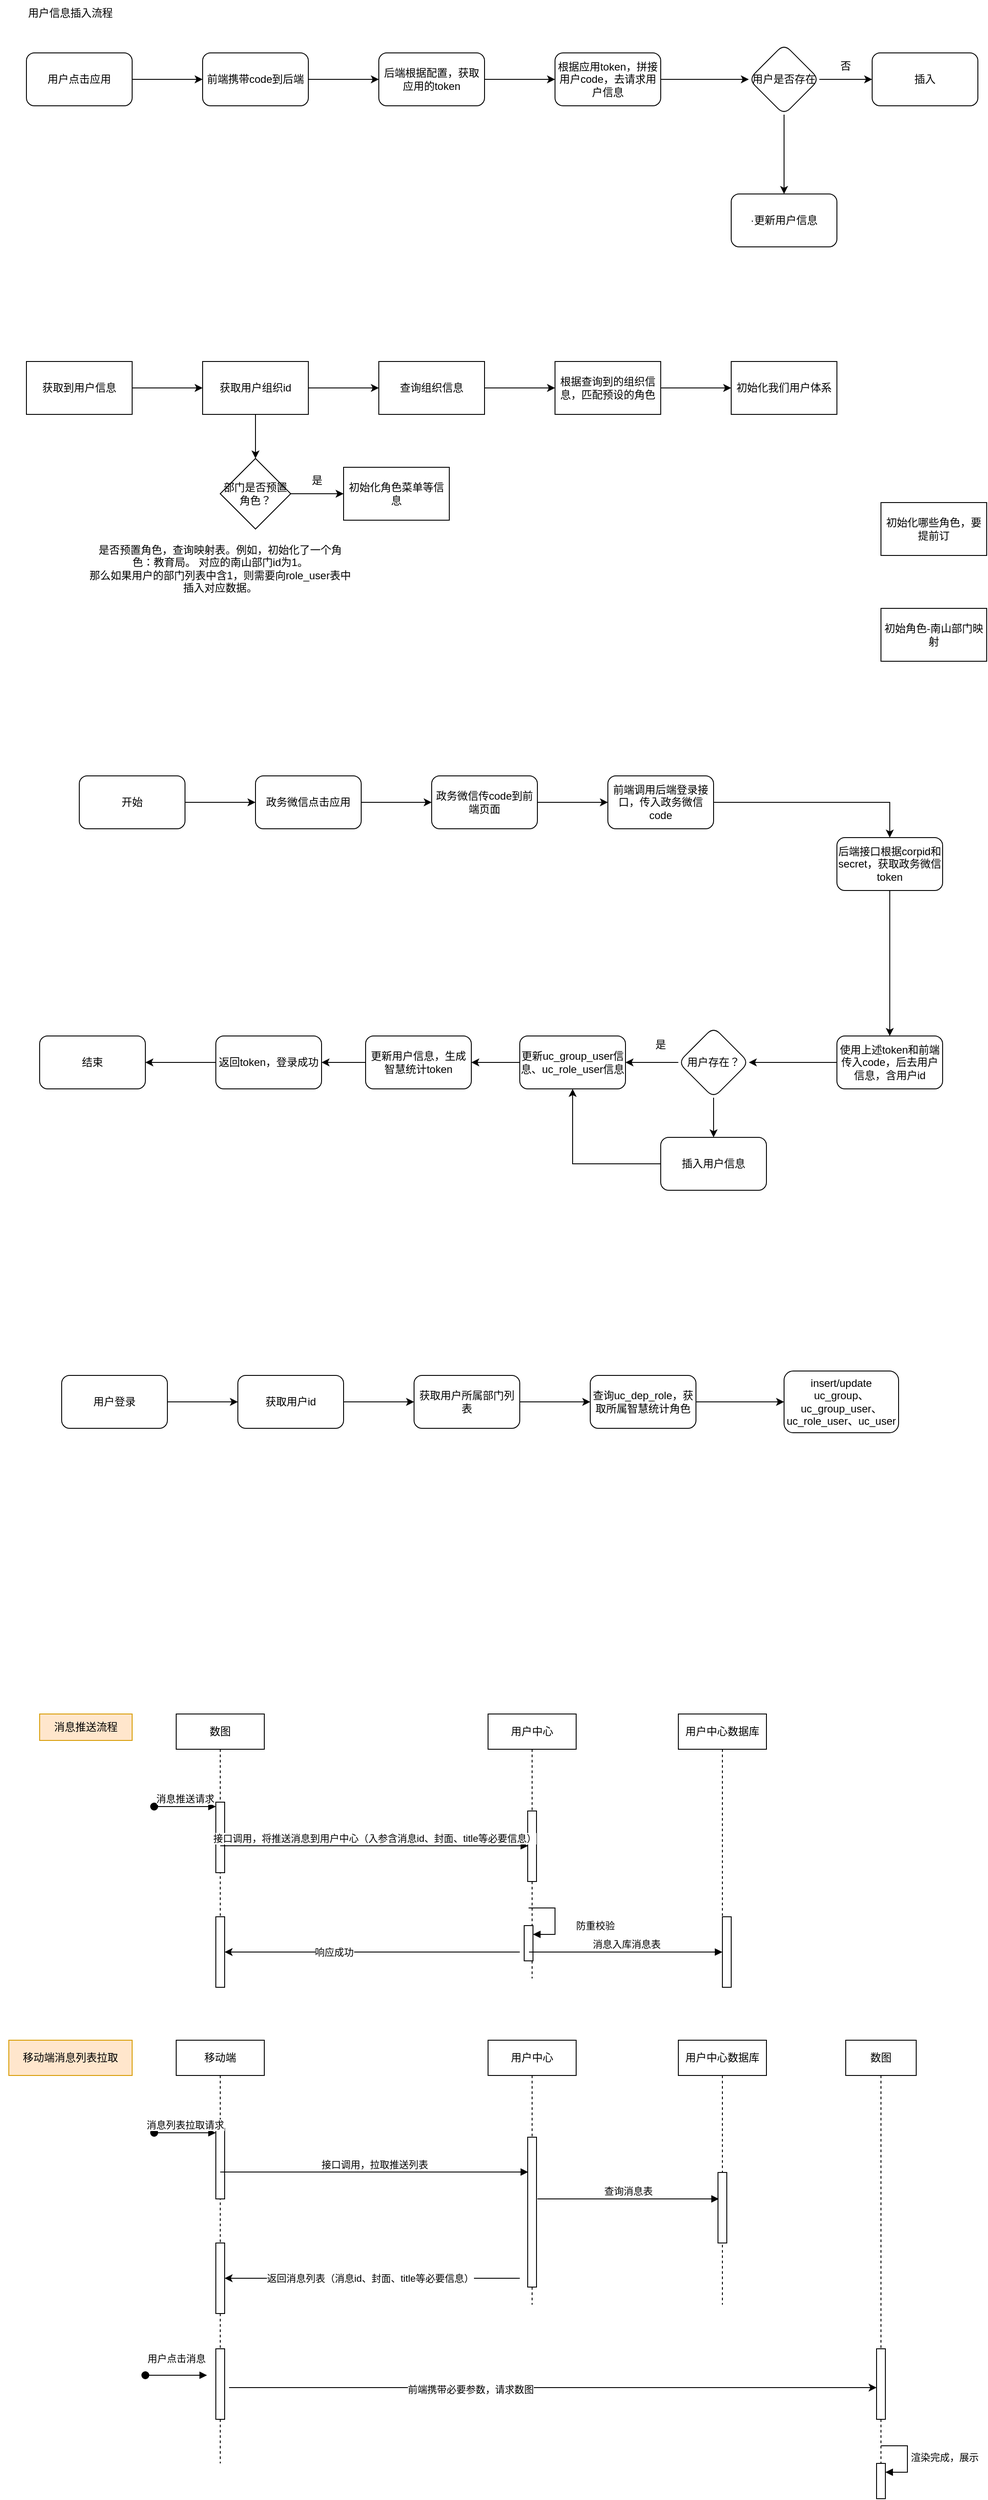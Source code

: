 <mxfile version="24.0.2" type="github">
  <diagram name="第 1 页" id="UCJbkfEHo9nf_XNZpd-x">
    <mxGraphModel dx="1434" dy="746" grid="1" gridSize="10" guides="1" tooltips="1" connect="1" arrows="1" fold="1" page="1" pageScale="1" pageWidth="827" pageHeight="1169" math="0" shadow="0">
      <root>
        <mxCell id="0" />
        <mxCell id="1" parent="0" />
        <mxCell id="LZsBVTFSexPPK4ItmFY2-3" value="" style="edgeStyle=orthogonalEdgeStyle;rounded=0;orthogonalLoop=1;jettySize=auto;html=1;" edge="1" parent="1" source="LZsBVTFSexPPK4ItmFY2-1" target="LZsBVTFSexPPK4ItmFY2-2">
          <mxGeometry relative="1" as="geometry" />
        </mxCell>
        <mxCell id="LZsBVTFSexPPK4ItmFY2-1" value="用户点击应用" style="rounded=1;whiteSpace=wrap;html=1;" vertex="1" parent="1">
          <mxGeometry x="110" y="410" width="120" height="60" as="geometry" />
        </mxCell>
        <mxCell id="LZsBVTFSexPPK4ItmFY2-5" value="" style="edgeStyle=orthogonalEdgeStyle;rounded=0;orthogonalLoop=1;jettySize=auto;html=1;" edge="1" parent="1" source="LZsBVTFSexPPK4ItmFY2-2" target="LZsBVTFSexPPK4ItmFY2-4">
          <mxGeometry relative="1" as="geometry" />
        </mxCell>
        <mxCell id="LZsBVTFSexPPK4ItmFY2-2" value="前端携带code到后端" style="whiteSpace=wrap;html=1;rounded=1;" vertex="1" parent="1">
          <mxGeometry x="310" y="410" width="120" height="60" as="geometry" />
        </mxCell>
        <mxCell id="LZsBVTFSexPPK4ItmFY2-7" value="" style="edgeStyle=orthogonalEdgeStyle;rounded=0;orthogonalLoop=1;jettySize=auto;html=1;" edge="1" parent="1" source="LZsBVTFSexPPK4ItmFY2-4" target="LZsBVTFSexPPK4ItmFY2-6">
          <mxGeometry relative="1" as="geometry" />
        </mxCell>
        <mxCell id="LZsBVTFSexPPK4ItmFY2-4" value="后端根据配置，获取应用的token" style="whiteSpace=wrap;html=1;rounded=1;" vertex="1" parent="1">
          <mxGeometry x="510" y="410" width="120" height="60" as="geometry" />
        </mxCell>
        <mxCell id="LZsBVTFSexPPK4ItmFY2-9" value="" style="edgeStyle=orthogonalEdgeStyle;rounded=0;orthogonalLoop=1;jettySize=auto;html=1;" edge="1" parent="1" source="LZsBVTFSexPPK4ItmFY2-6" target="LZsBVTFSexPPK4ItmFY2-8">
          <mxGeometry relative="1" as="geometry" />
        </mxCell>
        <mxCell id="LZsBVTFSexPPK4ItmFY2-6" value="根据应用token，拼接用户code，去请求用户信息" style="whiteSpace=wrap;html=1;rounded=1;" vertex="1" parent="1">
          <mxGeometry x="710" y="410" width="120" height="60" as="geometry" />
        </mxCell>
        <mxCell id="LZsBVTFSexPPK4ItmFY2-11" value="" style="edgeStyle=orthogonalEdgeStyle;rounded=0;orthogonalLoop=1;jettySize=auto;html=1;" edge="1" parent="1" source="LZsBVTFSexPPK4ItmFY2-8" target="LZsBVTFSexPPK4ItmFY2-10">
          <mxGeometry relative="1" as="geometry" />
        </mxCell>
        <mxCell id="LZsBVTFSexPPK4ItmFY2-15" value="" style="edgeStyle=orthogonalEdgeStyle;rounded=0;orthogonalLoop=1;jettySize=auto;html=1;" edge="1" parent="1" source="LZsBVTFSexPPK4ItmFY2-8" target="LZsBVTFSexPPK4ItmFY2-14">
          <mxGeometry relative="1" as="geometry" />
        </mxCell>
        <mxCell id="LZsBVTFSexPPK4ItmFY2-8" value="用户是否存在" style="rhombus;whiteSpace=wrap;html=1;rounded=1;" vertex="1" parent="1">
          <mxGeometry x="930" y="400" width="80" height="80" as="geometry" />
        </mxCell>
        <mxCell id="LZsBVTFSexPPK4ItmFY2-10" value="插入" style="whiteSpace=wrap;html=1;rounded=1;" vertex="1" parent="1">
          <mxGeometry x="1070" y="410" width="120" height="60" as="geometry" />
        </mxCell>
        <mxCell id="LZsBVTFSexPPK4ItmFY2-13" value="否" style="text;html=1;align=center;verticalAlign=middle;whiteSpace=wrap;rounded=0;" vertex="1" parent="1">
          <mxGeometry x="1010" y="410" width="60" height="30" as="geometry" />
        </mxCell>
        <mxCell id="LZsBVTFSexPPK4ItmFY2-14" value="·更新用户信息" style="whiteSpace=wrap;html=1;rounded=1;" vertex="1" parent="1">
          <mxGeometry x="910" y="570" width="120" height="60" as="geometry" />
        </mxCell>
        <mxCell id="LZsBVTFSexPPK4ItmFY2-16" value="用户信息插入流程" style="text;html=1;align=center;verticalAlign=middle;whiteSpace=wrap;rounded=0;" vertex="1" parent="1">
          <mxGeometry x="80" y="350" width="160" height="30" as="geometry" />
        </mxCell>
        <mxCell id="LZsBVTFSexPPK4ItmFY2-19" value="" style="edgeStyle=orthogonalEdgeStyle;rounded=0;orthogonalLoop=1;jettySize=auto;html=1;" edge="1" parent="1" source="LZsBVTFSexPPK4ItmFY2-17" target="LZsBVTFSexPPK4ItmFY2-18">
          <mxGeometry relative="1" as="geometry" />
        </mxCell>
        <mxCell id="LZsBVTFSexPPK4ItmFY2-17" value="获取到用户信息" style="rounded=0;whiteSpace=wrap;html=1;" vertex="1" parent="1">
          <mxGeometry x="110" y="760" width="120" height="60" as="geometry" />
        </mxCell>
        <mxCell id="LZsBVTFSexPPK4ItmFY2-21" value="" style="edgeStyle=orthogonalEdgeStyle;rounded=0;orthogonalLoop=1;jettySize=auto;html=1;" edge="1" parent="1" source="LZsBVTFSexPPK4ItmFY2-18" target="LZsBVTFSexPPK4ItmFY2-20">
          <mxGeometry relative="1" as="geometry" />
        </mxCell>
        <mxCell id="LZsBVTFSexPPK4ItmFY2-31" style="edgeStyle=orthogonalEdgeStyle;rounded=0;orthogonalLoop=1;jettySize=auto;html=1;exitX=0.5;exitY=1;exitDx=0;exitDy=0;" edge="1" parent="1" source="LZsBVTFSexPPK4ItmFY2-18" target="LZsBVTFSexPPK4ItmFY2-30">
          <mxGeometry relative="1" as="geometry" />
        </mxCell>
        <mxCell id="LZsBVTFSexPPK4ItmFY2-18" value="获取用户组织id" style="whiteSpace=wrap;html=1;rounded=0;" vertex="1" parent="1">
          <mxGeometry x="310" y="760" width="120" height="60" as="geometry" />
        </mxCell>
        <mxCell id="LZsBVTFSexPPK4ItmFY2-23" value="" style="edgeStyle=orthogonalEdgeStyle;rounded=0;orthogonalLoop=1;jettySize=auto;html=1;" edge="1" parent="1" source="LZsBVTFSexPPK4ItmFY2-20" target="LZsBVTFSexPPK4ItmFY2-22">
          <mxGeometry relative="1" as="geometry" />
        </mxCell>
        <mxCell id="LZsBVTFSexPPK4ItmFY2-20" value="查询组织信息" style="whiteSpace=wrap;html=1;rounded=0;" vertex="1" parent="1">
          <mxGeometry x="510" y="760" width="120" height="60" as="geometry" />
        </mxCell>
        <mxCell id="LZsBVTFSexPPK4ItmFY2-25" value="" style="edgeStyle=orthogonalEdgeStyle;rounded=0;orthogonalLoop=1;jettySize=auto;html=1;" edge="1" parent="1" source="LZsBVTFSexPPK4ItmFY2-22" target="LZsBVTFSexPPK4ItmFY2-24">
          <mxGeometry relative="1" as="geometry" />
        </mxCell>
        <mxCell id="LZsBVTFSexPPK4ItmFY2-22" value="根据查询到的组织信息，匹配预设的角色" style="whiteSpace=wrap;html=1;rounded=0;" vertex="1" parent="1">
          <mxGeometry x="710" y="760" width="120" height="60" as="geometry" />
        </mxCell>
        <mxCell id="LZsBVTFSexPPK4ItmFY2-24" value="初始化我们用户体系" style="whiteSpace=wrap;html=1;rounded=0;" vertex="1" parent="1">
          <mxGeometry x="910" y="760" width="120" height="60" as="geometry" />
        </mxCell>
        <mxCell id="LZsBVTFSexPPK4ItmFY2-27" value="初始化哪些角色，要提前订" style="rounded=0;whiteSpace=wrap;html=1;" vertex="1" parent="1">
          <mxGeometry x="1080" y="920" width="120" height="60" as="geometry" />
        </mxCell>
        <mxCell id="LZsBVTFSexPPK4ItmFY2-28" value="初始角色-南山部门映射" style="rounded=0;whiteSpace=wrap;html=1;" vertex="1" parent="1">
          <mxGeometry x="1080" y="1040" width="120" height="60" as="geometry" />
        </mxCell>
        <mxCell id="LZsBVTFSexPPK4ItmFY2-33" value="" style="edgeStyle=orthogonalEdgeStyle;rounded=0;orthogonalLoop=1;jettySize=auto;html=1;" edge="1" parent="1" source="LZsBVTFSexPPK4ItmFY2-30" target="LZsBVTFSexPPK4ItmFY2-32">
          <mxGeometry relative="1" as="geometry" />
        </mxCell>
        <mxCell id="LZsBVTFSexPPK4ItmFY2-30" value="部门是否预置角色？" style="rhombus;whiteSpace=wrap;html=1;" vertex="1" parent="1">
          <mxGeometry x="330" y="870" width="80" height="80" as="geometry" />
        </mxCell>
        <mxCell id="LZsBVTFSexPPK4ItmFY2-32" value="初始化角色菜单等信息" style="whiteSpace=wrap;html=1;" vertex="1" parent="1">
          <mxGeometry x="470" y="880" width="120" height="60" as="geometry" />
        </mxCell>
        <mxCell id="LZsBVTFSexPPK4ItmFY2-34" value="是" style="text;html=1;align=center;verticalAlign=middle;whiteSpace=wrap;rounded=0;" vertex="1" parent="1">
          <mxGeometry x="410" y="880" width="60" height="30" as="geometry" />
        </mxCell>
        <mxCell id="LZsBVTFSexPPK4ItmFY2-35" value="是否预置角色，查询映射表。例如，初始化了一个角色：教育局。 对应的南山部门id为1。&lt;div&gt;那么如果用户的部门列表中含1，则需要向role_user表中插入对应数据。&lt;/div&gt;" style="text;html=1;align=center;verticalAlign=middle;whiteSpace=wrap;rounded=0;" vertex="1" parent="1">
          <mxGeometry x="180" y="940" width="300" height="110" as="geometry" />
        </mxCell>
        <mxCell id="LZsBVTFSexPPK4ItmFY2-40" value="" style="edgeStyle=orthogonalEdgeStyle;rounded=0;orthogonalLoop=1;jettySize=auto;html=1;" edge="1" parent="1" source="LZsBVTFSexPPK4ItmFY2-38" target="LZsBVTFSexPPK4ItmFY2-39">
          <mxGeometry relative="1" as="geometry" />
        </mxCell>
        <mxCell id="LZsBVTFSexPPK4ItmFY2-38" value="开始" style="rounded=1;whiteSpace=wrap;html=1;" vertex="1" parent="1">
          <mxGeometry x="170" y="1230" width="120" height="60" as="geometry" />
        </mxCell>
        <mxCell id="LZsBVTFSexPPK4ItmFY2-42" value="" style="edgeStyle=orthogonalEdgeStyle;rounded=0;orthogonalLoop=1;jettySize=auto;html=1;" edge="1" parent="1" source="LZsBVTFSexPPK4ItmFY2-39" target="LZsBVTFSexPPK4ItmFY2-41">
          <mxGeometry relative="1" as="geometry" />
        </mxCell>
        <mxCell id="LZsBVTFSexPPK4ItmFY2-39" value="政务微信点击应用" style="whiteSpace=wrap;html=1;rounded=1;" vertex="1" parent="1">
          <mxGeometry x="370" y="1230" width="120" height="60" as="geometry" />
        </mxCell>
        <mxCell id="LZsBVTFSexPPK4ItmFY2-44" value="" style="edgeStyle=orthogonalEdgeStyle;rounded=0;orthogonalLoop=1;jettySize=auto;html=1;" edge="1" parent="1" source="LZsBVTFSexPPK4ItmFY2-41" target="LZsBVTFSexPPK4ItmFY2-43">
          <mxGeometry relative="1" as="geometry" />
        </mxCell>
        <mxCell id="LZsBVTFSexPPK4ItmFY2-41" value="政务微信传code到前端页面" style="whiteSpace=wrap;html=1;rounded=1;" vertex="1" parent="1">
          <mxGeometry x="570" y="1230" width="120" height="60" as="geometry" />
        </mxCell>
        <mxCell id="LZsBVTFSexPPK4ItmFY2-46" value="" style="edgeStyle=orthogonalEdgeStyle;rounded=0;orthogonalLoop=1;jettySize=auto;html=1;" edge="1" parent="1" source="LZsBVTFSexPPK4ItmFY2-43" target="LZsBVTFSexPPK4ItmFY2-45">
          <mxGeometry relative="1" as="geometry" />
        </mxCell>
        <mxCell id="LZsBVTFSexPPK4ItmFY2-43" value="前端调用后端登录接口，传入政务微信code" style="whiteSpace=wrap;html=1;rounded=1;" vertex="1" parent="1">
          <mxGeometry x="770" y="1230" width="120" height="60" as="geometry" />
        </mxCell>
        <mxCell id="LZsBVTFSexPPK4ItmFY2-48" value="" style="edgeStyle=orthogonalEdgeStyle;rounded=0;orthogonalLoop=1;jettySize=auto;html=1;" edge="1" parent="1" source="LZsBVTFSexPPK4ItmFY2-45" target="LZsBVTFSexPPK4ItmFY2-47">
          <mxGeometry relative="1" as="geometry" />
        </mxCell>
        <mxCell id="LZsBVTFSexPPK4ItmFY2-45" value="后端接口根据corpid和secret，获取政务微信token" style="whiteSpace=wrap;html=1;rounded=1;" vertex="1" parent="1">
          <mxGeometry x="1030" y="1300" width="120" height="60" as="geometry" />
        </mxCell>
        <mxCell id="LZsBVTFSexPPK4ItmFY2-52" value="" style="edgeStyle=orthogonalEdgeStyle;rounded=0;orthogonalLoop=1;jettySize=auto;html=1;" edge="1" parent="1" source="LZsBVTFSexPPK4ItmFY2-47" target="LZsBVTFSexPPK4ItmFY2-51">
          <mxGeometry relative="1" as="geometry" />
        </mxCell>
        <mxCell id="LZsBVTFSexPPK4ItmFY2-47" value="使用上述token和前端传入code，后去用户信息，含用户id" style="whiteSpace=wrap;html=1;rounded=1;" vertex="1" parent="1">
          <mxGeometry x="1030" y="1525" width="120" height="60" as="geometry" />
        </mxCell>
        <mxCell id="LZsBVTFSexPPK4ItmFY2-54" value="" style="edgeStyle=orthogonalEdgeStyle;rounded=0;orthogonalLoop=1;jettySize=auto;html=1;entryX=1;entryY=0.5;entryDx=0;entryDy=0;" edge="1" parent="1" source="LZsBVTFSexPPK4ItmFY2-51" target="LZsBVTFSexPPK4ItmFY2-62">
          <mxGeometry relative="1" as="geometry">
            <mxPoint x="790" y="1630" as="targetPoint" />
          </mxGeometry>
        </mxCell>
        <mxCell id="LZsBVTFSexPPK4ItmFY2-60" value="" style="edgeStyle=orthogonalEdgeStyle;rounded=0;orthogonalLoop=1;jettySize=auto;html=1;" edge="1" parent="1" source="LZsBVTFSexPPK4ItmFY2-51" target="LZsBVTFSexPPK4ItmFY2-59">
          <mxGeometry relative="1" as="geometry" />
        </mxCell>
        <mxCell id="LZsBVTFSexPPK4ItmFY2-51" value="用户存在？" style="rhombus;whiteSpace=wrap;html=1;rounded=1;" vertex="1" parent="1">
          <mxGeometry x="850" y="1515" width="80" height="80" as="geometry" />
        </mxCell>
        <mxCell id="LZsBVTFSexPPK4ItmFY2-56" value="" style="edgeStyle=orthogonalEdgeStyle;rounded=0;orthogonalLoop=1;jettySize=auto;html=1;" edge="1" parent="1" source="LZsBVTFSexPPK4ItmFY2-53" target="LZsBVTFSexPPK4ItmFY2-55">
          <mxGeometry relative="1" as="geometry" />
        </mxCell>
        <mxCell id="LZsBVTFSexPPK4ItmFY2-53" value="更新用户信息，生成智慧统计token" style="whiteSpace=wrap;html=1;rounded=1;" vertex="1" parent="1">
          <mxGeometry x="495" y="1525" width="120" height="60" as="geometry" />
        </mxCell>
        <mxCell id="LZsBVTFSexPPK4ItmFY2-58" value="" style="edgeStyle=orthogonalEdgeStyle;rounded=0;orthogonalLoop=1;jettySize=auto;html=1;" edge="1" parent="1" source="LZsBVTFSexPPK4ItmFY2-55" target="LZsBVTFSexPPK4ItmFY2-57">
          <mxGeometry relative="1" as="geometry" />
        </mxCell>
        <mxCell id="LZsBVTFSexPPK4ItmFY2-55" value="返回token，登录成功" style="whiteSpace=wrap;html=1;rounded=1;" vertex="1" parent="1">
          <mxGeometry x="325" y="1525" width="120" height="60" as="geometry" />
        </mxCell>
        <mxCell id="LZsBVTFSexPPK4ItmFY2-57" value="结束" style="whiteSpace=wrap;html=1;rounded=1;" vertex="1" parent="1">
          <mxGeometry x="125" y="1525" width="120" height="60" as="geometry" />
        </mxCell>
        <mxCell id="LZsBVTFSexPPK4ItmFY2-63" value="" style="edgeStyle=orthogonalEdgeStyle;rounded=0;orthogonalLoop=1;jettySize=auto;html=1;" edge="1" parent="1" source="LZsBVTFSexPPK4ItmFY2-59" target="LZsBVTFSexPPK4ItmFY2-62">
          <mxGeometry relative="1" as="geometry" />
        </mxCell>
        <mxCell id="LZsBVTFSexPPK4ItmFY2-59" value="插入用户信息" style="whiteSpace=wrap;html=1;rounded=1;" vertex="1" parent="1">
          <mxGeometry x="830" y="1640" width="120" height="60" as="geometry" />
        </mxCell>
        <mxCell id="LZsBVTFSexPPK4ItmFY2-61" value="是" style="text;html=1;align=center;verticalAlign=middle;whiteSpace=wrap;rounded=0;" vertex="1" parent="1">
          <mxGeometry x="800" y="1520" width="60" height="30" as="geometry" />
        </mxCell>
        <mxCell id="LZsBVTFSexPPK4ItmFY2-66" style="edgeStyle=orthogonalEdgeStyle;rounded=0;orthogonalLoop=1;jettySize=auto;html=1;exitX=0;exitY=0.5;exitDx=0;exitDy=0;entryX=1;entryY=0.5;entryDx=0;entryDy=0;" edge="1" parent="1" source="LZsBVTFSexPPK4ItmFY2-62" target="LZsBVTFSexPPK4ItmFY2-53">
          <mxGeometry relative="1" as="geometry" />
        </mxCell>
        <mxCell id="LZsBVTFSexPPK4ItmFY2-62" value="更新uc_group_user信息、uc_role_user信息" style="whiteSpace=wrap;html=1;rounded=1;" vertex="1" parent="1">
          <mxGeometry x="670" y="1525" width="120" height="60" as="geometry" />
        </mxCell>
        <mxCell id="LZsBVTFSexPPK4ItmFY2-69" value="用户中心" style="shape=umlLifeline;perimeter=lifelinePerimeter;whiteSpace=wrap;html=1;container=1;dropTarget=0;collapsible=0;recursiveResize=0;outlineConnect=0;portConstraint=eastwest;newEdgeStyle={&quot;curved&quot;:0,&quot;rounded&quot;:0};" vertex="1" parent="1">
          <mxGeometry x="634" y="2294" width="100" height="300" as="geometry" />
        </mxCell>
        <mxCell id="LZsBVTFSexPPK4ItmFY2-74" value="" style="html=1;points=[[0,0,0,0,5],[0,1,0,0,-5],[1,0,0,0,5],[1,1,0,0,-5]];perimeter=orthogonalPerimeter;outlineConnect=0;targetShapes=umlLifeline;portConstraint=eastwest;newEdgeStyle={&quot;curved&quot;:0,&quot;rounded&quot;:0};" vertex="1" parent="LZsBVTFSexPPK4ItmFY2-69">
          <mxGeometry x="45" y="110" width="10" height="80" as="geometry" />
        </mxCell>
        <mxCell id="LZsBVTFSexPPK4ItmFY2-82" value="" style="html=1;points=[[0,0,0,0,5],[0,1,0,0,-5],[1,0,0,0,5],[1,1,0,0,-5]];perimeter=orthogonalPerimeter;outlineConnect=0;targetShapes=umlLifeline;portConstraint=eastwest;newEdgeStyle={&quot;curved&quot;:0,&quot;rounded&quot;:0};" vertex="1" parent="LZsBVTFSexPPK4ItmFY2-69">
          <mxGeometry x="41" y="240" width="10" height="40" as="geometry" />
        </mxCell>
        <mxCell id="LZsBVTFSexPPK4ItmFY2-83" value="防重校验" style="html=1;align=left;spacingLeft=2;endArrow=block;rounded=0;edgeStyle=orthogonalEdgeStyle;curved=0;rounded=0;" edge="1" target="LZsBVTFSexPPK4ItmFY2-82" parent="LZsBVTFSexPPK4ItmFY2-69">
          <mxGeometry x="0.176" y="20" relative="1" as="geometry">
            <mxPoint x="46" y="220" as="sourcePoint" />
            <Array as="points">
              <mxPoint x="76" y="250" />
            </Array>
            <mxPoint as="offset" />
          </mxGeometry>
        </mxCell>
        <mxCell id="LZsBVTFSexPPK4ItmFY2-71" value="数图" style="shape=umlLifeline;perimeter=lifelinePerimeter;whiteSpace=wrap;html=1;container=1;dropTarget=0;collapsible=0;recursiveResize=0;outlineConnect=0;portConstraint=eastwest;newEdgeStyle={&quot;curved&quot;:0,&quot;rounded&quot;:0};" vertex="1" parent="1">
          <mxGeometry x="280" y="2294" width="100" height="310" as="geometry" />
        </mxCell>
        <mxCell id="LZsBVTFSexPPK4ItmFY2-72" value="" style="html=1;points=[[0,0,0,0,5],[0,1,0,0,-5],[1,0,0,0,5],[1,1,0,0,-5]];perimeter=orthogonalPerimeter;outlineConnect=0;targetShapes=umlLifeline;portConstraint=eastwest;newEdgeStyle={&quot;curved&quot;:0,&quot;rounded&quot;:0};" vertex="1" parent="LZsBVTFSexPPK4ItmFY2-71">
          <mxGeometry x="45" y="100" width="10" height="80" as="geometry" />
        </mxCell>
        <mxCell id="LZsBVTFSexPPK4ItmFY2-73" value="消息推送请求" style="html=1;verticalAlign=bottom;startArrow=oval;endArrow=block;startSize=8;curved=0;rounded=0;entryX=0;entryY=0;entryDx=0;entryDy=5;" edge="1" target="LZsBVTFSexPPK4ItmFY2-72" parent="LZsBVTFSexPPK4ItmFY2-71">
          <mxGeometry relative="1" as="geometry">
            <mxPoint x="-25" y="105" as="sourcePoint" />
          </mxGeometry>
        </mxCell>
        <mxCell id="LZsBVTFSexPPK4ItmFY2-86" value="" style="html=1;points=[[0,0,0,0,5],[0,1,0,0,-5],[1,0,0,0,5],[1,1,0,0,-5]];perimeter=orthogonalPerimeter;outlineConnect=0;targetShapes=umlLifeline;portConstraint=eastwest;newEdgeStyle={&quot;curved&quot;:0,&quot;rounded&quot;:0};" vertex="1" parent="LZsBVTFSexPPK4ItmFY2-71">
          <mxGeometry x="45" y="230" width="10" height="80" as="geometry" />
        </mxCell>
        <mxCell id="LZsBVTFSexPPK4ItmFY2-75" value="接口调用，将推送消息到用户中心（入参含消息id、封面、title等必要信息）" style="html=1;verticalAlign=bottom;endArrow=block;curved=0;rounded=0;entryX=0;entryY=0;entryDx=0;entryDy=5;" edge="1" parent="1">
          <mxGeometry x="0.001" relative="1" as="geometry">
            <mxPoint x="330" y="2443.5" as="sourcePoint" />
            <mxPoint x="679.5" y="2443.5" as="targetPoint" />
            <mxPoint as="offset" />
          </mxGeometry>
        </mxCell>
        <mxCell id="LZsBVTFSexPPK4ItmFY2-77" value="用户中心数据库" style="shape=umlLifeline;perimeter=lifelinePerimeter;whiteSpace=wrap;html=1;container=1;dropTarget=0;collapsible=0;recursiveResize=0;outlineConnect=0;portConstraint=eastwest;newEdgeStyle={&quot;curved&quot;:0,&quot;rounded&quot;:0};" vertex="1" parent="1">
          <mxGeometry x="850" y="2294" width="100" height="300" as="geometry" />
        </mxCell>
        <mxCell id="LZsBVTFSexPPK4ItmFY2-78" value="" style="html=1;points=[[0,0,0,0,5],[0,1,0,0,-5],[1,0,0,0,5],[1,1,0,0,-5]];perimeter=orthogonalPerimeter;outlineConnect=0;targetShapes=umlLifeline;portConstraint=eastwest;newEdgeStyle={&quot;curved&quot;:0,&quot;rounded&quot;:0};" vertex="1" parent="LZsBVTFSexPPK4ItmFY2-77">
          <mxGeometry x="50" y="230" width="10" height="80" as="geometry" />
        </mxCell>
        <mxCell id="LZsBVTFSexPPK4ItmFY2-85" value="消息入库消息表" style="html=1;verticalAlign=bottom;endArrow=block;curved=0;rounded=0;" edge="1" parent="1" target="LZsBVTFSexPPK4ItmFY2-78">
          <mxGeometry relative="1" as="geometry">
            <mxPoint x="680.5" y="2564" as="sourcePoint" />
            <mxPoint x="830" y="2564" as="targetPoint" />
          </mxGeometry>
        </mxCell>
        <mxCell id="LZsBVTFSexPPK4ItmFY2-87" value="" style="endArrow=classic;html=1;rounded=0;" edge="1" parent="1">
          <mxGeometry width="50" height="50" relative="1" as="geometry">
            <mxPoint x="670" y="2564" as="sourcePoint" />
            <mxPoint x="335" y="2564" as="targetPoint" />
          </mxGeometry>
        </mxCell>
        <mxCell id="LZsBVTFSexPPK4ItmFY2-88" value="响应成功" style="edgeLabel;html=1;align=center;verticalAlign=middle;resizable=0;points=[];" vertex="1" connectable="0" parent="LZsBVTFSexPPK4ItmFY2-87">
          <mxGeometry x="0.26" relative="1" as="geometry">
            <mxPoint as="offset" />
          </mxGeometry>
        </mxCell>
        <mxCell id="LZsBVTFSexPPK4ItmFY2-89" value="消息推送流程" style="text;html=1;align=center;verticalAlign=middle;whiteSpace=wrap;rounded=0;fillColor=#ffe6cc;strokeColor=#d79b00;" vertex="1" parent="1">
          <mxGeometry x="125" y="2294" width="105" height="30" as="geometry" />
        </mxCell>
        <mxCell id="LZsBVTFSexPPK4ItmFY2-90" value="用户中心" style="shape=umlLifeline;perimeter=lifelinePerimeter;whiteSpace=wrap;html=1;container=1;dropTarget=0;collapsible=0;recursiveResize=0;outlineConnect=0;portConstraint=eastwest;newEdgeStyle={&quot;curved&quot;:0,&quot;rounded&quot;:0};" vertex="1" parent="1">
          <mxGeometry x="634" y="2664" width="100" height="300" as="geometry" />
        </mxCell>
        <mxCell id="LZsBVTFSexPPK4ItmFY2-91" value="" style="html=1;points=[[0,0,0,0,5],[0,1,0,0,-5],[1,0,0,0,5],[1,1,0,0,-5]];perimeter=orthogonalPerimeter;outlineConnect=0;targetShapes=umlLifeline;portConstraint=eastwest;newEdgeStyle={&quot;curved&quot;:0,&quot;rounded&quot;:0};" vertex="1" parent="LZsBVTFSexPPK4ItmFY2-90">
          <mxGeometry x="45" y="110" width="10" height="170" as="geometry" />
        </mxCell>
        <mxCell id="LZsBVTFSexPPK4ItmFY2-94" value="移动端" style="shape=umlLifeline;perimeter=lifelinePerimeter;whiteSpace=wrap;html=1;container=1;dropTarget=0;collapsible=0;recursiveResize=0;outlineConnect=0;portConstraint=eastwest;newEdgeStyle={&quot;curved&quot;:0,&quot;rounded&quot;:0};" vertex="1" parent="1">
          <mxGeometry x="280" y="2664" width="100" height="480" as="geometry" />
        </mxCell>
        <mxCell id="LZsBVTFSexPPK4ItmFY2-95" value="" style="html=1;points=[[0,0,0,0,5],[0,1,0,0,-5],[1,0,0,0,5],[1,1,0,0,-5]];perimeter=orthogonalPerimeter;outlineConnect=0;targetShapes=umlLifeline;portConstraint=eastwest;newEdgeStyle={&quot;curved&quot;:0,&quot;rounded&quot;:0};" vertex="1" parent="LZsBVTFSexPPK4ItmFY2-94">
          <mxGeometry x="45" y="100" width="10" height="80" as="geometry" />
        </mxCell>
        <mxCell id="LZsBVTFSexPPK4ItmFY2-96" value="消息列表拉取请求" style="html=1;verticalAlign=bottom;startArrow=oval;endArrow=block;startSize=8;curved=0;rounded=0;entryX=0;entryY=0;entryDx=0;entryDy=5;" edge="1" parent="LZsBVTFSexPPK4ItmFY2-94" target="LZsBVTFSexPPK4ItmFY2-95">
          <mxGeometry relative="1" as="geometry">
            <mxPoint x="-25" y="105" as="sourcePoint" />
          </mxGeometry>
        </mxCell>
        <mxCell id="LZsBVTFSexPPK4ItmFY2-97" value="" style="html=1;points=[[0,0,0,0,5],[0,1,0,0,-5],[1,0,0,0,5],[1,1,0,0,-5]];perimeter=orthogonalPerimeter;outlineConnect=0;targetShapes=umlLifeline;portConstraint=eastwest;newEdgeStyle={&quot;curved&quot;:0,&quot;rounded&quot;:0};" vertex="1" parent="LZsBVTFSexPPK4ItmFY2-94">
          <mxGeometry x="45" y="230" width="10" height="80" as="geometry" />
        </mxCell>
        <mxCell id="LZsBVTFSexPPK4ItmFY2-98" value="接口调用，拉取推送列表" style="html=1;verticalAlign=bottom;endArrow=block;curved=0;rounded=0;entryX=0;entryY=0;entryDx=0;entryDy=5;" edge="1" parent="1">
          <mxGeometry x="0.001" relative="1" as="geometry">
            <mxPoint x="330" y="2813.5" as="sourcePoint" />
            <mxPoint x="679.5" y="2813.5" as="targetPoint" />
            <mxPoint as="offset" />
          </mxGeometry>
        </mxCell>
        <mxCell id="LZsBVTFSexPPK4ItmFY2-99" value="用户中心数据库" style="shape=umlLifeline;perimeter=lifelinePerimeter;whiteSpace=wrap;html=1;container=1;dropTarget=0;collapsible=0;recursiveResize=0;outlineConnect=0;portConstraint=eastwest;newEdgeStyle={&quot;curved&quot;:0,&quot;rounded&quot;:0};" vertex="1" parent="1">
          <mxGeometry x="850" y="2664" width="100" height="300" as="geometry" />
        </mxCell>
        <mxCell id="LZsBVTFSexPPK4ItmFY2-100" value="" style="html=1;points=[[0,0,0,0,5],[0,1,0,0,-5],[1,0,0,0,5],[1,1,0,0,-5]];perimeter=orthogonalPerimeter;outlineConnect=0;targetShapes=umlLifeline;portConstraint=eastwest;newEdgeStyle={&quot;curved&quot;:0,&quot;rounded&quot;:0};" vertex="1" parent="LZsBVTFSexPPK4ItmFY2-99">
          <mxGeometry x="45" y="150" width="10" height="80" as="geometry" />
        </mxCell>
        <mxCell id="LZsBVTFSexPPK4ItmFY2-101" value="查询消息表" style="html=1;verticalAlign=bottom;endArrow=block;curved=0;rounded=0;" edge="1" parent="1">
          <mxGeometry relative="1" as="geometry">
            <mxPoint x="690" y="2844" as="sourcePoint" />
            <mxPoint x="896" y="2844" as="targetPoint" />
          </mxGeometry>
        </mxCell>
        <mxCell id="LZsBVTFSexPPK4ItmFY2-102" value="" style="endArrow=classic;html=1;rounded=0;" edge="1" parent="1">
          <mxGeometry width="50" height="50" relative="1" as="geometry">
            <mxPoint x="670" y="2934" as="sourcePoint" />
            <mxPoint x="335" y="2934" as="targetPoint" />
          </mxGeometry>
        </mxCell>
        <mxCell id="LZsBVTFSexPPK4ItmFY2-103" value="返回消息列表（消息id、封面、title等必要信息）" style="edgeLabel;html=1;align=center;verticalAlign=middle;resizable=0;points=[];" vertex="1" connectable="0" parent="LZsBVTFSexPPK4ItmFY2-102">
          <mxGeometry x="0.26" relative="1" as="geometry">
            <mxPoint x="41" as="offset" />
          </mxGeometry>
        </mxCell>
        <mxCell id="LZsBVTFSexPPK4ItmFY2-104" value="移动端消息列表拉取" style="text;html=1;align=center;verticalAlign=middle;whiteSpace=wrap;rounded=0;fillColor=#ffe6cc;strokeColor=#d79b00;" vertex="1" parent="1">
          <mxGeometry x="90" y="2664" width="140" height="40" as="geometry" />
        </mxCell>
        <mxCell id="LZsBVTFSexPPK4ItmFY2-107" value="" style="html=1;points=[[0,0,0,0,5],[0,1,0,0,-5],[1,0,0,0,5],[1,1,0,0,-5]];perimeter=orthogonalPerimeter;outlineConnect=0;targetShapes=umlLifeline;portConstraint=eastwest;newEdgeStyle={&quot;curved&quot;:0,&quot;rounded&quot;:0};" vertex="1" parent="1">
          <mxGeometry x="325" y="3014" width="10" height="80" as="geometry" />
        </mxCell>
        <mxCell id="LZsBVTFSexPPK4ItmFY2-108" value="数图" style="shape=umlLifeline;perimeter=lifelinePerimeter;whiteSpace=wrap;html=1;container=1;dropTarget=0;collapsible=0;recursiveResize=0;outlineConnect=0;portConstraint=eastwest;newEdgeStyle={&quot;curved&quot;:0,&quot;rounded&quot;:0};" vertex="1" parent="1">
          <mxGeometry x="1040" y="2664" width="80" height="520" as="geometry" />
        </mxCell>
        <mxCell id="LZsBVTFSexPPK4ItmFY2-109" value="" style="html=1;points=[[0,0,0,0,5],[0,1,0,0,-5],[1,0,0,0,5],[1,1,0,0,-5]];perimeter=orthogonalPerimeter;outlineConnect=0;targetShapes=umlLifeline;portConstraint=eastwest;newEdgeStyle={&quot;curved&quot;:0,&quot;rounded&quot;:0};" vertex="1" parent="LZsBVTFSexPPK4ItmFY2-108">
          <mxGeometry x="35" y="350" width="10" height="80" as="geometry" />
        </mxCell>
        <mxCell id="LZsBVTFSexPPK4ItmFY2-113" value="" style="html=1;points=[[0,0,0,0,5],[0,1,0,0,-5],[1,0,0,0,5],[1,1,0,0,-5]];perimeter=orthogonalPerimeter;outlineConnect=0;targetShapes=umlLifeline;portConstraint=eastwest;newEdgeStyle={&quot;curved&quot;:0,&quot;rounded&quot;:0};" vertex="1" parent="LZsBVTFSexPPK4ItmFY2-108">
          <mxGeometry x="35" y="480" width="10" height="40" as="geometry" />
        </mxCell>
        <mxCell id="LZsBVTFSexPPK4ItmFY2-114" value="渲染完成，展示" style="html=1;align=left;spacingLeft=2;endArrow=block;rounded=0;edgeStyle=orthogonalEdgeStyle;curved=0;rounded=0;" edge="1" target="LZsBVTFSexPPK4ItmFY2-113" parent="LZsBVTFSexPPK4ItmFY2-108">
          <mxGeometry relative="1" as="geometry">
            <mxPoint x="40" y="460" as="sourcePoint" />
            <Array as="points">
              <mxPoint x="70" y="490" />
            </Array>
          </mxGeometry>
        </mxCell>
        <mxCell id="LZsBVTFSexPPK4ItmFY2-110" value="用户点击消息" style="html=1;verticalAlign=bottom;startArrow=oval;endArrow=block;startSize=8;curved=0;rounded=0;entryX=0;entryY=0;entryDx=0;entryDy=5;" edge="1" parent="1">
          <mxGeometry y="10" relative="1" as="geometry">
            <mxPoint x="245" y="3044" as="sourcePoint" />
            <mxPoint x="315" y="3044" as="targetPoint" />
            <mxPoint as="offset" />
          </mxGeometry>
        </mxCell>
        <mxCell id="LZsBVTFSexPPK4ItmFY2-111" value="" style="endArrow=classic;html=1;rounded=0;" edge="1" parent="1">
          <mxGeometry width="50" height="50" relative="1" as="geometry">
            <mxPoint x="340" y="3058" as="sourcePoint" />
            <mxPoint x="1075" y="3058" as="targetPoint" />
          </mxGeometry>
        </mxCell>
        <mxCell id="LZsBVTFSexPPK4ItmFY2-112" value="前端携带必要参数，请求数图" style="edgeLabel;html=1;align=center;verticalAlign=middle;resizable=0;points=[];" vertex="1" connectable="0" parent="LZsBVTFSexPPK4ItmFY2-111">
          <mxGeometry x="-0.254" y="-2" relative="1" as="geometry">
            <mxPoint as="offset" />
          </mxGeometry>
        </mxCell>
        <mxCell id="LZsBVTFSexPPK4ItmFY2-118" value="" style="edgeStyle=orthogonalEdgeStyle;rounded=0;orthogonalLoop=1;jettySize=auto;html=1;" edge="1" parent="1" source="LZsBVTFSexPPK4ItmFY2-116" target="LZsBVTFSexPPK4ItmFY2-117">
          <mxGeometry relative="1" as="geometry" />
        </mxCell>
        <mxCell id="LZsBVTFSexPPK4ItmFY2-116" value="用户登录" style="rounded=1;whiteSpace=wrap;html=1;" vertex="1" parent="1">
          <mxGeometry x="150" y="1910" width="120" height="60" as="geometry" />
        </mxCell>
        <mxCell id="LZsBVTFSexPPK4ItmFY2-120" value="" style="edgeStyle=orthogonalEdgeStyle;rounded=0;orthogonalLoop=1;jettySize=auto;html=1;" edge="1" parent="1" source="LZsBVTFSexPPK4ItmFY2-117" target="LZsBVTFSexPPK4ItmFY2-119">
          <mxGeometry relative="1" as="geometry" />
        </mxCell>
        <mxCell id="LZsBVTFSexPPK4ItmFY2-117" value="获取用户id" style="whiteSpace=wrap;html=1;rounded=1;" vertex="1" parent="1">
          <mxGeometry x="350" y="1910" width="120" height="60" as="geometry" />
        </mxCell>
        <mxCell id="LZsBVTFSexPPK4ItmFY2-122" value="" style="edgeStyle=orthogonalEdgeStyle;rounded=0;orthogonalLoop=1;jettySize=auto;html=1;" edge="1" parent="1" source="LZsBVTFSexPPK4ItmFY2-119" target="LZsBVTFSexPPK4ItmFY2-121">
          <mxGeometry relative="1" as="geometry" />
        </mxCell>
        <mxCell id="LZsBVTFSexPPK4ItmFY2-119" value="获取用户所属部门列表" style="whiteSpace=wrap;html=1;rounded=1;" vertex="1" parent="1">
          <mxGeometry x="550" y="1910" width="120" height="60" as="geometry" />
        </mxCell>
        <mxCell id="LZsBVTFSexPPK4ItmFY2-124" value="" style="edgeStyle=orthogonalEdgeStyle;rounded=0;orthogonalLoop=1;jettySize=auto;html=1;" edge="1" parent="1" source="LZsBVTFSexPPK4ItmFY2-121" target="LZsBVTFSexPPK4ItmFY2-123">
          <mxGeometry relative="1" as="geometry" />
        </mxCell>
        <mxCell id="LZsBVTFSexPPK4ItmFY2-121" value="查询&lt;span style=&quot;text-align: left; background-color: initial;&quot;&gt;uc_dep_role，获取所属智慧统计角色&lt;/span&gt;" style="whiteSpace=wrap;html=1;rounded=1;" vertex="1" parent="1">
          <mxGeometry x="750" y="1910" width="120" height="60" as="geometry" />
        </mxCell>
        <mxCell id="LZsBVTFSexPPK4ItmFY2-123" value="insert/update&lt;br&gt;&lt;div&gt;&lt;span style=&quot;background-color: initial;&quot;&gt;uc_group、&lt;/span&gt;uc_group_user、uc_role_user、uc_user&lt;/div&gt;" style="rounded=1;whiteSpace=wrap;html=1;" vertex="1" parent="1">
          <mxGeometry x="970" y="1905" width="130" height="70" as="geometry" />
        </mxCell>
      </root>
    </mxGraphModel>
  </diagram>
</mxfile>
